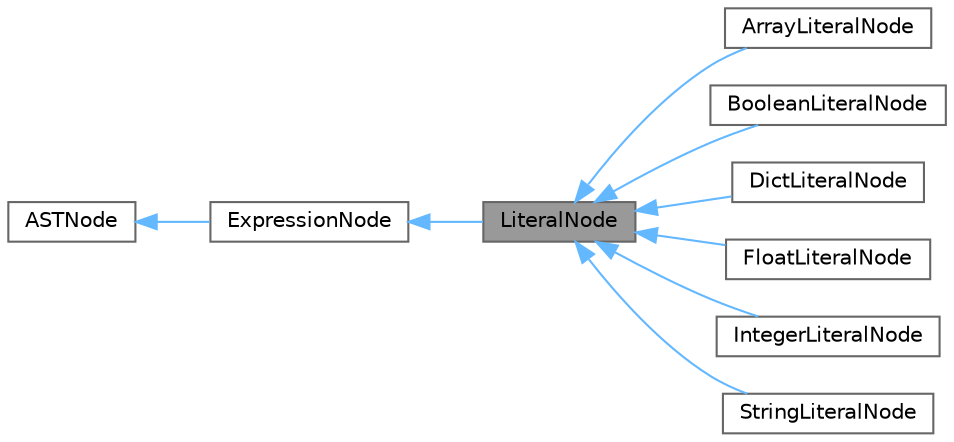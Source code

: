 digraph "LiteralNode"
{
 // LATEX_PDF_SIZE
  bgcolor="transparent";
  edge [fontname=Helvetica,fontsize=10,labelfontname=Helvetica,labelfontsize=10];
  node [fontname=Helvetica,fontsize=10,shape=box,height=0.2,width=0.4];
  rankdir="LR";
  Node1 [id="Node000001",label="LiteralNode",height=0.2,width=0.4,color="gray40", fillcolor="grey60", style="filled", fontcolor="black",tooltip="Base class for all literals."];
  Node2 -> Node1 [id="edge1_Node000001_Node000002",dir="back",color="steelblue1",style="solid",tooltip=" "];
  Node2 [id="Node000002",label="ExpressionNode",height=0.2,width=0.4,color="gray40", fillcolor="white", style="filled",URL="$structExpressionNode.html",tooltip="Base class for all expressions."];
  Node3 -> Node2 [id="edge2_Node000002_Node000003",dir="back",color="steelblue1",style="solid",tooltip=" "];
  Node3 [id="Node000003",label="ASTNode",height=0.2,width=0.4,color="gray40", fillcolor="white", style="filled",URL="$structASTNode.html",tooltip="Base class of all AST nodes."];
  Node1 -> Node4 [id="edge3_Node000001_Node000004",dir="back",color="steelblue1",style="solid",tooltip=" "];
  Node4 [id="Node000004",label="ArrayLiteralNode",height=0.2,width=0.4,color="gray40", fillcolor="white", style="filled",URL="$structArrayLiteralNode.html",tooltip="An array literal (e.g., [1, 2, 3])"];
  Node1 -> Node5 [id="edge4_Node000001_Node000005",dir="back",color="steelblue1",style="solid",tooltip=" "];
  Node5 [id="Node000005",label="BooleanLiteralNode",height=0.2,width=0.4,color="gray40", fillcolor="white", style="filled",URL="$structBooleanLiteralNode.html",tooltip="A boolean literal (true or false)"];
  Node1 -> Node6 [id="edge5_Node000001_Node000006",dir="back",color="steelblue1",style="solid",tooltip=" "];
  Node6 [id="Node000006",label="DictLiteralNode",height=0.2,width=0.4,color="gray40", fillcolor="white", style="filled",URL="$structDictLiteralNode.html",tooltip="A dictionary literal (e.g., {key: value, key2: value2})"];
  Node1 -> Node7 [id="edge6_Node000001_Node000007",dir="back",color="steelblue1",style="solid",tooltip=" "];
  Node7 [id="Node000007",label="FloatLiteralNode",height=0.2,width=0.4,color="gray40", fillcolor="white", style="filled",URL="$structFloatLiteralNode.html",tooltip="A float literal."];
  Node1 -> Node8 [id="edge7_Node000001_Node000008",dir="back",color="steelblue1",style="solid",tooltip=" "];
  Node8 [id="Node000008",label="IntegerLiteralNode",height=0.2,width=0.4,color="gray40", fillcolor="white", style="filled",URL="$structIntegerLiteralNode.html",tooltip="A integer literal."];
  Node1 -> Node9 [id="edge8_Node000001_Node000009",dir="back",color="steelblue1",style="solid",tooltip=" "];
  Node9 [id="Node000009",label="StringLiteralNode",height=0.2,width=0.4,color="gray40", fillcolor="white", style="filled",URL="$structStringLiteralNode.html",tooltip="A string literal."];
}
